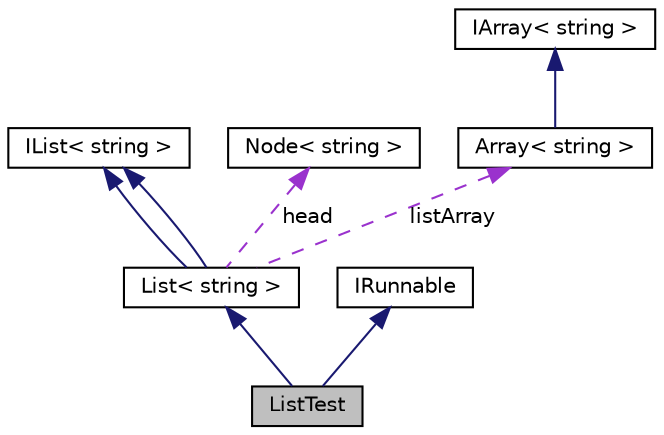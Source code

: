 digraph G
{
  edge [fontname="Helvetica",fontsize="10",labelfontname="Helvetica",labelfontsize="10"];
  node [fontname="Helvetica",fontsize="10",shape=record];
  Node1 [label="ListTest",height=0.2,width=0.4,color="black", fillcolor="grey75", style="filled" fontcolor="black"];
  Node2 -> Node1 [dir="back",color="midnightblue",fontsize="10",style="solid",fontname="Helvetica"];
  Node2 [label="List\< string \>",height=0.2,width=0.4,color="black", fillcolor="white", style="filled",URL="$class_list.html"];
  Node3 -> Node2 [dir="back",color="midnightblue",fontsize="10",style="solid",fontname="Helvetica"];
  Node3 [label="IList\< string \>",height=0.2,width=0.4,color="black", fillcolor="white", style="filled",URL="$class_i_list.html"];
  Node3 -> Node2 [dir="back",color="midnightblue",fontsize="10",style="solid",fontname="Helvetica"];
  Node4 -> Node2 [dir="back",color="darkorchid3",fontsize="10",style="dashed",label=" head" ,fontname="Helvetica"];
  Node4 [label="Node\< string \>",height=0.2,width=0.4,color="black", fillcolor="white", style="filled",URL="$class_node.html"];
  Node5 -> Node2 [dir="back",color="darkorchid3",fontsize="10",style="dashed",label=" listArray" ,fontname="Helvetica"];
  Node5 [label="Array\< string \>",height=0.2,width=0.4,color="black", fillcolor="white", style="filled",URL="$class_array.html"];
  Node6 -> Node5 [dir="back",color="midnightblue",fontsize="10",style="solid",fontname="Helvetica"];
  Node6 [label="IArray\< string \>",height=0.2,width=0.4,color="black", fillcolor="white", style="filled",URL="$class_i_array.html"];
  Node7 -> Node1 [dir="back",color="midnightblue",fontsize="10",style="solid",fontname="Helvetica"];
  Node7 [label="IRunnable",height=0.2,width=0.4,color="black", fillcolor="white", style="filled",URL="$class_i_runnable.html"];
}

